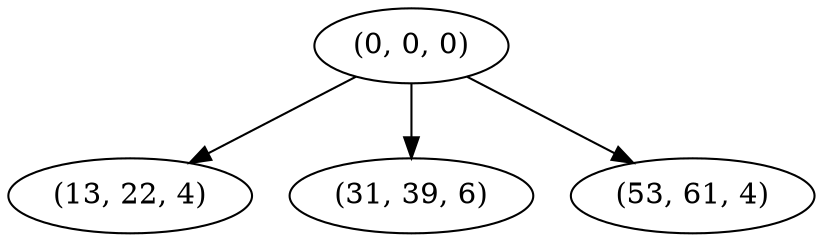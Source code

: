 digraph tree {
    "(0, 0, 0)";
    "(13, 22, 4)";
    "(31, 39, 6)";
    "(53, 61, 4)";
    "(0, 0, 0)" -> "(13, 22, 4)";
    "(0, 0, 0)" -> "(31, 39, 6)";
    "(0, 0, 0)" -> "(53, 61, 4)";
}
